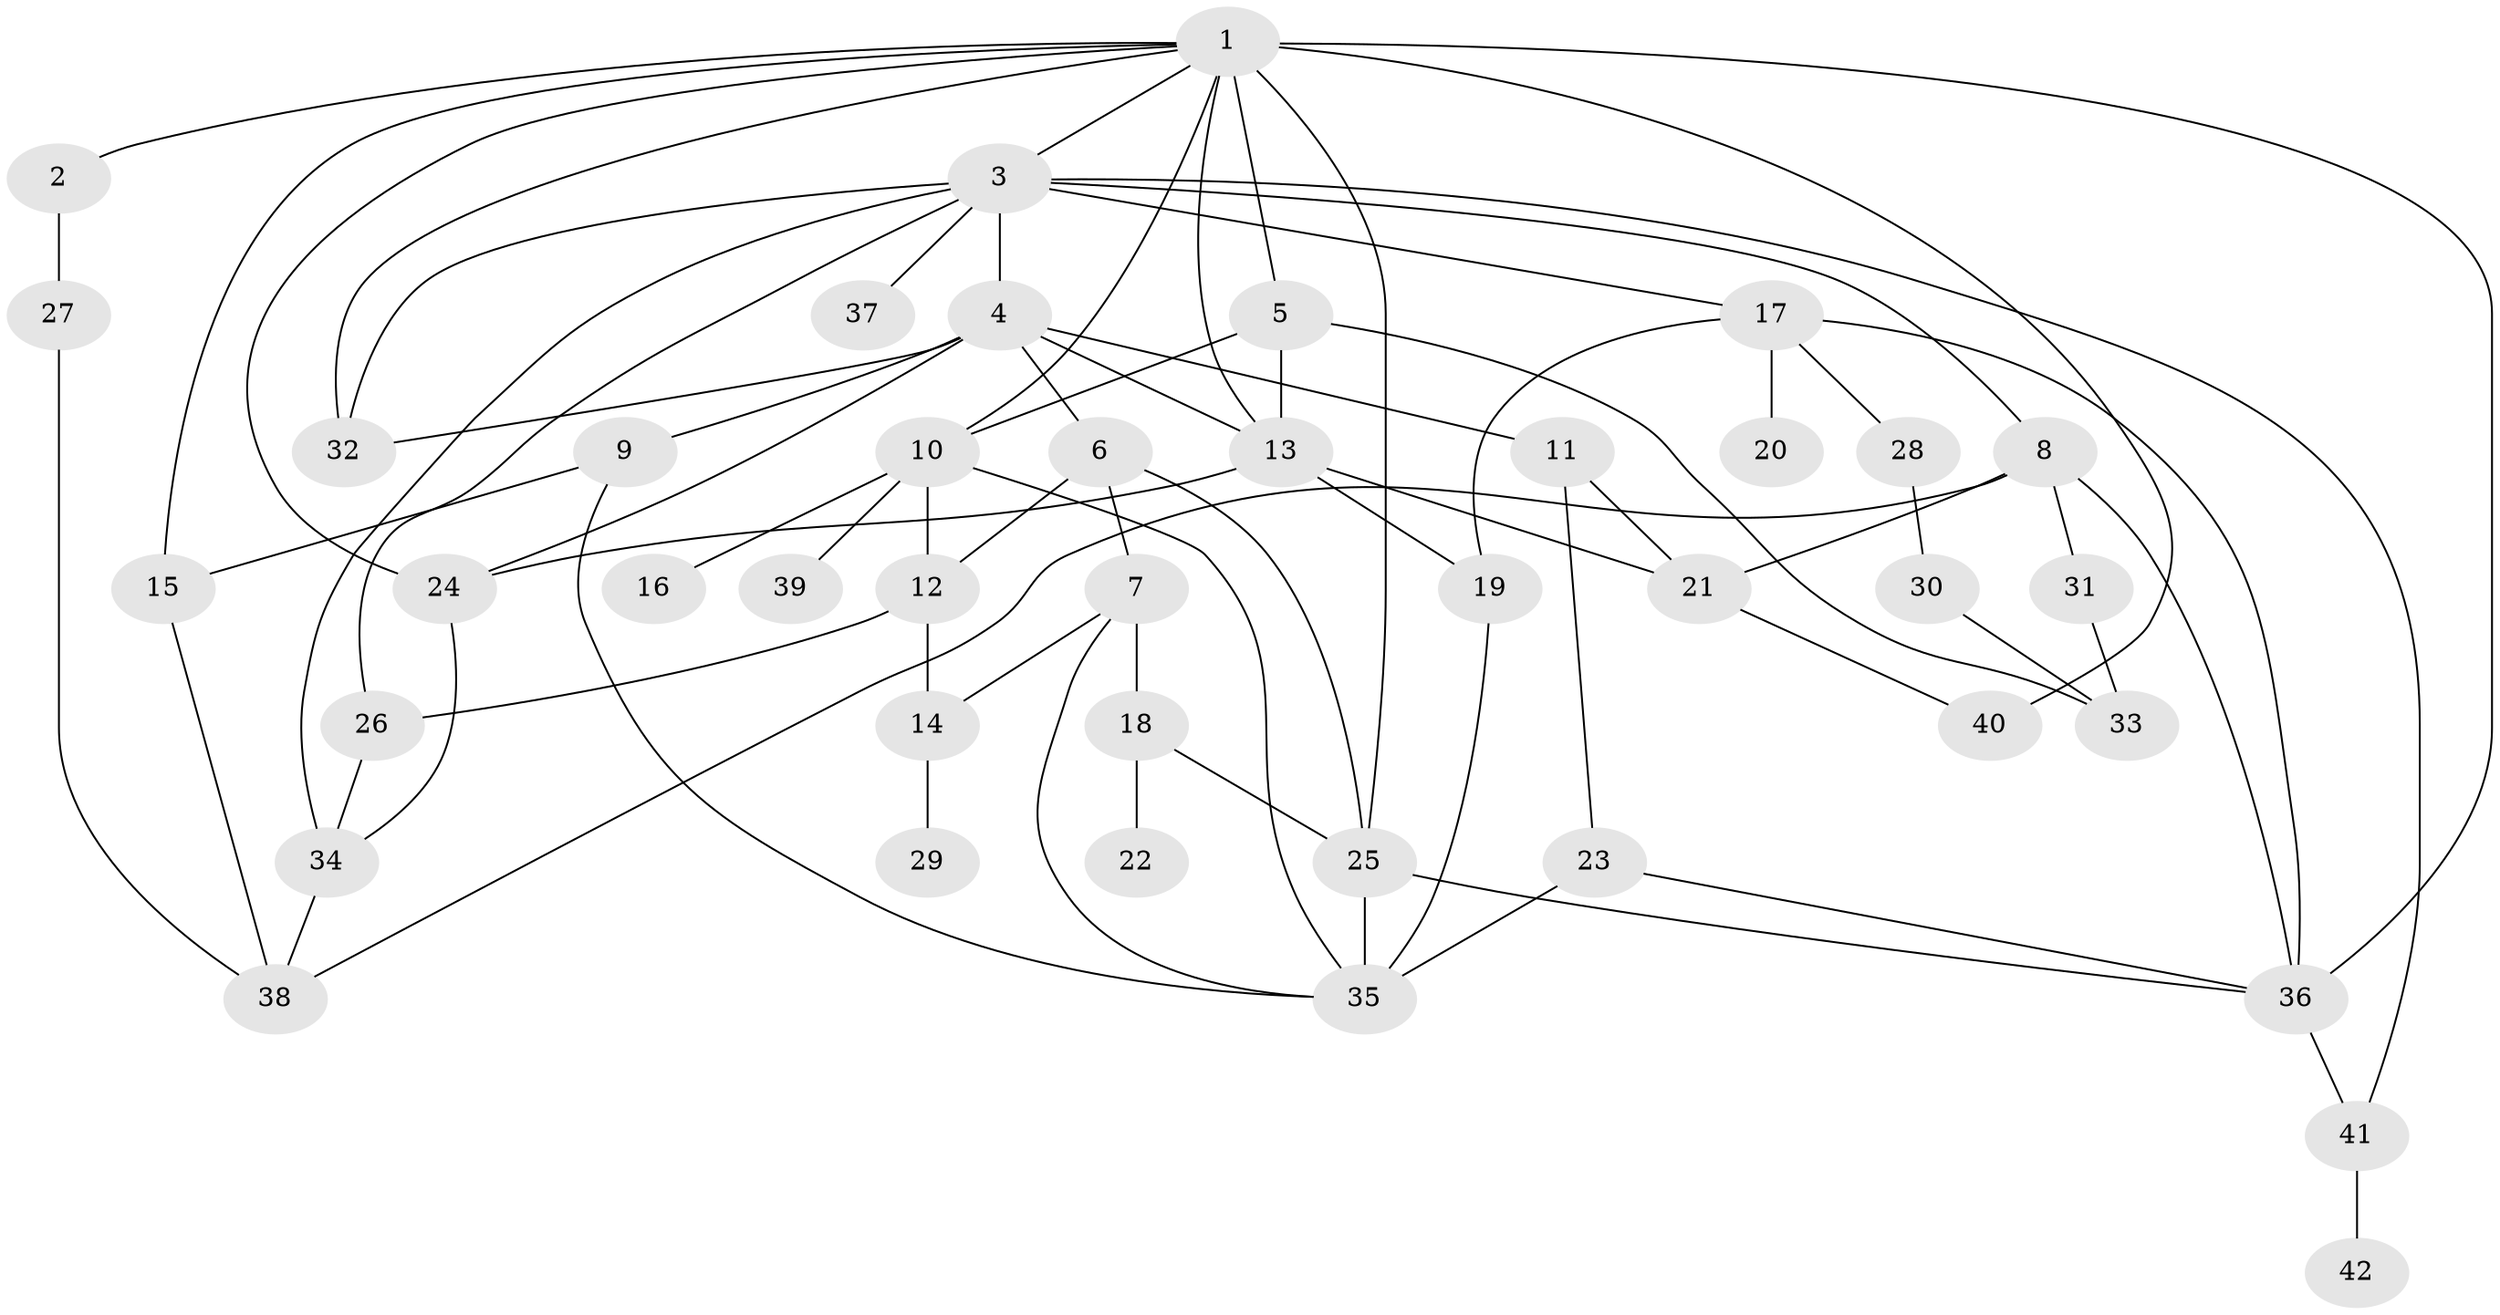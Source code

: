 // original degree distribution, {6: 0.061224489795918366, 3: 0.19387755102040816, 10: 0.01020408163265306, 1: 0.2653061224489796, 5: 0.09183673469387756, 4: 0.12244897959183673, 2: 0.25510204081632654}
// Generated by graph-tools (version 1.1) at 2025/49/03/04/25 22:49:14]
// undirected, 42 vertices, 75 edges
graph export_dot {
  node [color=gray90,style=filled];
  1;
  2;
  3;
  4;
  5;
  6;
  7;
  8;
  9;
  10;
  11;
  12;
  13;
  14;
  15;
  16;
  17;
  18;
  19;
  20;
  21;
  22;
  23;
  24;
  25;
  26;
  27;
  28;
  29;
  30;
  31;
  32;
  33;
  34;
  35;
  36;
  37;
  38;
  39;
  40;
  41;
  42;
  1 -- 2 [weight=1.0];
  1 -- 3 [weight=1.0];
  1 -- 5 [weight=1.0];
  1 -- 10 [weight=1.0];
  1 -- 13 [weight=2.0];
  1 -- 15 [weight=1.0];
  1 -- 24 [weight=1.0];
  1 -- 25 [weight=2.0];
  1 -- 32 [weight=1.0];
  1 -- 36 [weight=1.0];
  1 -- 40 [weight=4.0];
  2 -- 27 [weight=1.0];
  3 -- 4 [weight=3.0];
  3 -- 8 [weight=1.0];
  3 -- 17 [weight=1.0];
  3 -- 26 [weight=1.0];
  3 -- 32 [weight=1.0];
  3 -- 34 [weight=1.0];
  3 -- 37 [weight=1.0];
  3 -- 41 [weight=1.0];
  4 -- 6 [weight=1.0];
  4 -- 9 [weight=1.0];
  4 -- 11 [weight=1.0];
  4 -- 13 [weight=1.0];
  4 -- 24 [weight=1.0];
  4 -- 32 [weight=1.0];
  5 -- 10 [weight=1.0];
  5 -- 13 [weight=1.0];
  5 -- 33 [weight=1.0];
  6 -- 7 [weight=1.0];
  6 -- 12 [weight=1.0];
  6 -- 25 [weight=1.0];
  7 -- 14 [weight=1.0];
  7 -- 18 [weight=1.0];
  7 -- 35 [weight=1.0];
  8 -- 21 [weight=1.0];
  8 -- 31 [weight=1.0];
  8 -- 36 [weight=1.0];
  8 -- 38 [weight=1.0];
  9 -- 15 [weight=1.0];
  9 -- 35 [weight=1.0];
  10 -- 12 [weight=1.0];
  10 -- 16 [weight=1.0];
  10 -- 35 [weight=1.0];
  10 -- 39 [weight=2.0];
  11 -- 21 [weight=1.0];
  11 -- 23 [weight=1.0];
  12 -- 14 [weight=1.0];
  12 -- 26 [weight=1.0];
  13 -- 19 [weight=1.0];
  13 -- 21 [weight=4.0];
  13 -- 24 [weight=1.0];
  14 -- 29 [weight=1.0];
  15 -- 38 [weight=1.0];
  17 -- 19 [weight=1.0];
  17 -- 20 [weight=1.0];
  17 -- 28 [weight=1.0];
  17 -- 36 [weight=1.0];
  18 -- 22 [weight=1.0];
  18 -- 25 [weight=1.0];
  19 -- 35 [weight=1.0];
  21 -- 40 [weight=1.0];
  23 -- 35 [weight=1.0];
  23 -- 36 [weight=1.0];
  24 -- 34 [weight=1.0];
  25 -- 35 [weight=2.0];
  25 -- 36 [weight=1.0];
  26 -- 34 [weight=1.0];
  27 -- 38 [weight=1.0];
  28 -- 30 [weight=1.0];
  30 -- 33 [weight=1.0];
  31 -- 33 [weight=1.0];
  34 -- 38 [weight=1.0];
  36 -- 41 [weight=1.0];
  41 -- 42 [weight=1.0];
}
